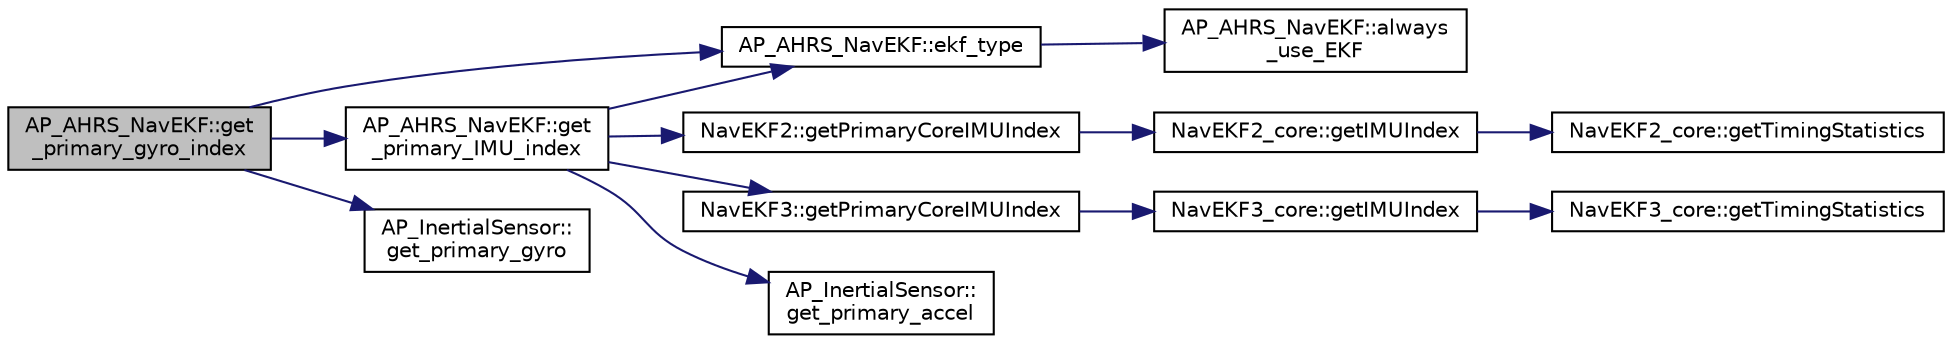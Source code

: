 digraph "AP_AHRS_NavEKF::get_primary_gyro_index"
{
 // INTERACTIVE_SVG=YES
  edge [fontname="Helvetica",fontsize="10",labelfontname="Helvetica",labelfontsize="10"];
  node [fontname="Helvetica",fontsize="10",shape=record];
  rankdir="LR";
  Node1 [label="AP_AHRS_NavEKF::get\l_primary_gyro_index",height=0.2,width=0.4,color="black", fillcolor="grey75", style="filled", fontcolor="black"];
  Node1 -> Node2 [color="midnightblue",fontsize="10",style="solid",fontname="Helvetica"];
  Node2 [label="AP_AHRS_NavEKF::ekf_type",height=0.2,width=0.4,color="black", fillcolor="white", style="filled",URL="$classAP__AHRS__NavEKF.html#a2421598bfc909c228709f99347a5fcea"];
  Node2 -> Node3 [color="midnightblue",fontsize="10",style="solid",fontname="Helvetica"];
  Node3 [label="AP_AHRS_NavEKF::always\l_use_EKF",height=0.2,width=0.4,color="black", fillcolor="white", style="filled",URL="$classAP__AHRS__NavEKF.html#a9af775a381a41ff78ac75a06ba7b1a05"];
  Node1 -> Node4 [color="midnightblue",fontsize="10",style="solid",fontname="Helvetica"];
  Node4 [label="AP_AHRS_NavEKF::get\l_primary_IMU_index",height=0.2,width=0.4,color="black", fillcolor="white", style="filled",URL="$classAP__AHRS__NavEKF.html#a372da7841aa41f59b9e0b81b9a45e7e8"];
  Node4 -> Node2 [color="midnightblue",fontsize="10",style="solid",fontname="Helvetica"];
  Node4 -> Node5 [color="midnightblue",fontsize="10",style="solid",fontname="Helvetica"];
  Node5 [label="NavEKF2::getPrimaryCoreIMUIndex",height=0.2,width=0.4,color="black", fillcolor="white", style="filled",URL="$classNavEKF2.html#a29da5b968f30ded283c2cd54a4e1771b"];
  Node5 -> Node6 [color="midnightblue",fontsize="10",style="solid",fontname="Helvetica"];
  Node6 [label="NavEKF2_core::getIMUIndex",height=0.2,width=0.4,color="black", fillcolor="white", style="filled",URL="$classNavEKF2__core.html#ac10ca8f0bf291e577ffb1c8a0fda83f2"];
  Node6 -> Node7 [color="midnightblue",fontsize="10",style="solid",fontname="Helvetica"];
  Node7 [label="NavEKF2_core::getTimingStatistics",height=0.2,width=0.4,color="black", fillcolor="white", style="filled",URL="$classNavEKF2__core.html#a9f98bb6507c436461041b434e837d279"];
  Node4 -> Node8 [color="midnightblue",fontsize="10",style="solid",fontname="Helvetica"];
  Node8 [label="NavEKF3::getPrimaryCoreIMUIndex",height=0.2,width=0.4,color="black", fillcolor="white", style="filled",URL="$classNavEKF3.html#aaf2f9feb0fe2d506459ed35e6509675e"];
  Node8 -> Node9 [color="midnightblue",fontsize="10",style="solid",fontname="Helvetica"];
  Node9 [label="NavEKF3_core::getIMUIndex",height=0.2,width=0.4,color="black", fillcolor="white", style="filled",URL="$classNavEKF3__core.html#a314669b36e8083d89c4b44e5aa9081a5"];
  Node9 -> Node10 [color="midnightblue",fontsize="10",style="solid",fontname="Helvetica"];
  Node10 [label="NavEKF3_core::getTimingStatistics",height=0.2,width=0.4,color="black", fillcolor="white", style="filled",URL="$classNavEKF3__core.html#afd979c9874cd3b626b62af60938fc674"];
  Node4 -> Node11 [color="midnightblue",fontsize="10",style="solid",fontname="Helvetica"];
  Node11 [label="AP_InertialSensor::\lget_primary_accel",height=0.2,width=0.4,color="black", fillcolor="white", style="filled",URL="$classAP__InertialSensor.html#ab7e75af54a874d77240c89c6e5152a99"];
  Node1 -> Node12 [color="midnightblue",fontsize="10",style="solid",fontname="Helvetica"];
  Node12 [label="AP_InertialSensor::\lget_primary_gyro",height=0.2,width=0.4,color="black", fillcolor="white", style="filled",URL="$classAP__InertialSensor.html#a7fa04e2f196b27b876d86966f64e1fed"];
}
